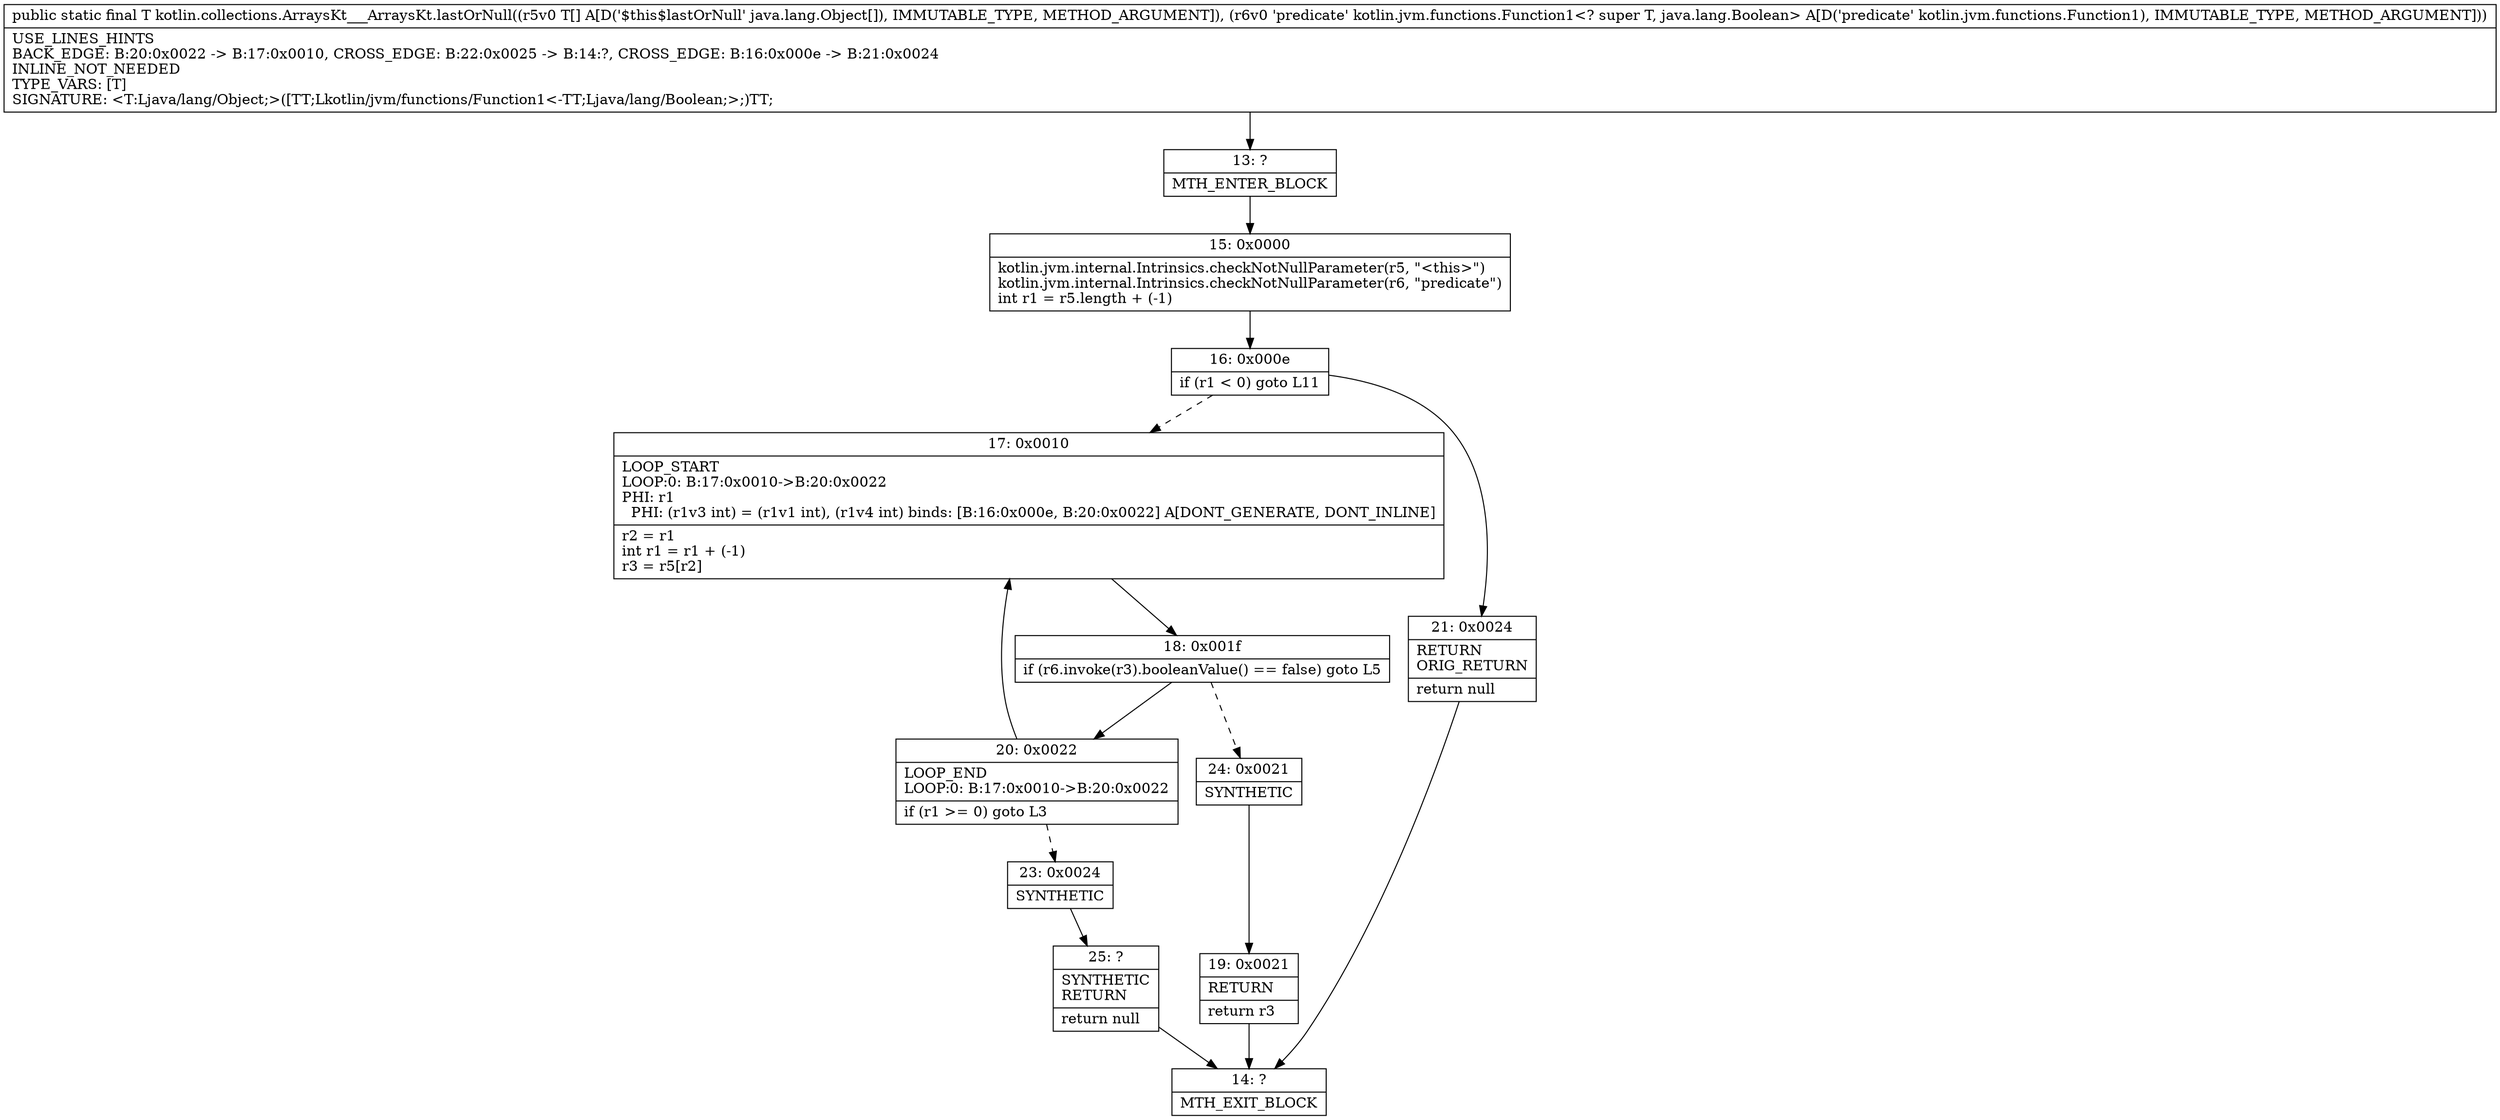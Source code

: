 digraph "CFG forkotlin.collections.ArraysKt___ArraysKt.lastOrNull([Ljava\/lang\/Object;Lkotlin\/jvm\/functions\/Function1;)Ljava\/lang\/Object;" {
Node_13 [shape=record,label="{13\:\ ?|MTH_ENTER_BLOCK\l}"];
Node_15 [shape=record,label="{15\:\ 0x0000|kotlin.jvm.internal.Intrinsics.checkNotNullParameter(r5, \"\<this\>\")\lkotlin.jvm.internal.Intrinsics.checkNotNullParameter(r6, \"predicate\")\lint r1 = r5.length + (\-1)\l}"];
Node_16 [shape=record,label="{16\:\ 0x000e|if (r1 \< 0) goto L11\l}"];
Node_17 [shape=record,label="{17\:\ 0x0010|LOOP_START\lLOOP:0: B:17:0x0010\-\>B:20:0x0022\lPHI: r1 \l  PHI: (r1v3 int) = (r1v1 int), (r1v4 int) binds: [B:16:0x000e, B:20:0x0022] A[DONT_GENERATE, DONT_INLINE]\l|r2 = r1\lint r1 = r1 + (\-1)\lr3 = r5[r2]\l}"];
Node_18 [shape=record,label="{18\:\ 0x001f|if (r6.invoke(r3).booleanValue() == false) goto L5\l}"];
Node_20 [shape=record,label="{20\:\ 0x0022|LOOP_END\lLOOP:0: B:17:0x0010\-\>B:20:0x0022\l|if (r1 \>= 0) goto L3\l}"];
Node_23 [shape=record,label="{23\:\ 0x0024|SYNTHETIC\l}"];
Node_25 [shape=record,label="{25\:\ ?|SYNTHETIC\lRETURN\l|return null\l}"];
Node_14 [shape=record,label="{14\:\ ?|MTH_EXIT_BLOCK\l}"];
Node_24 [shape=record,label="{24\:\ 0x0021|SYNTHETIC\l}"];
Node_19 [shape=record,label="{19\:\ 0x0021|RETURN\l|return r3\l}"];
Node_21 [shape=record,label="{21\:\ 0x0024|RETURN\lORIG_RETURN\l|return null\l}"];
MethodNode[shape=record,label="{public static final T kotlin.collections.ArraysKt___ArraysKt.lastOrNull((r5v0 T[] A[D('$this$lastOrNull' java.lang.Object[]), IMMUTABLE_TYPE, METHOD_ARGUMENT]), (r6v0 'predicate' kotlin.jvm.functions.Function1\<? super T, java.lang.Boolean\> A[D('predicate' kotlin.jvm.functions.Function1), IMMUTABLE_TYPE, METHOD_ARGUMENT]))  | USE_LINES_HINTS\lBACK_EDGE: B:20:0x0022 \-\> B:17:0x0010, CROSS_EDGE: B:22:0x0025 \-\> B:14:?, CROSS_EDGE: B:16:0x000e \-\> B:21:0x0024\lINLINE_NOT_NEEDED\lTYPE_VARS: [T]\lSIGNATURE: \<T:Ljava\/lang\/Object;\>([TT;Lkotlin\/jvm\/functions\/Function1\<\-TT;Ljava\/lang\/Boolean;\>;)TT;\l}"];
MethodNode -> Node_13;Node_13 -> Node_15;
Node_15 -> Node_16;
Node_16 -> Node_17[style=dashed];
Node_16 -> Node_21;
Node_17 -> Node_18;
Node_18 -> Node_20;
Node_18 -> Node_24[style=dashed];
Node_20 -> Node_17;
Node_20 -> Node_23[style=dashed];
Node_23 -> Node_25;
Node_25 -> Node_14;
Node_24 -> Node_19;
Node_19 -> Node_14;
Node_21 -> Node_14;
}

